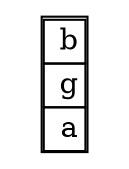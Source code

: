 digraph G { 
  node [shape = name]; 
  2[label=  <<table border= "1 " cellspacing= " 0 "><tr> 
<td> b</td> </tr> 
<tr> 
<td> g</td> </tr> 
<tr> 
<td> a</td> </tr> 
</table>>  shape = none ]; 
 }
